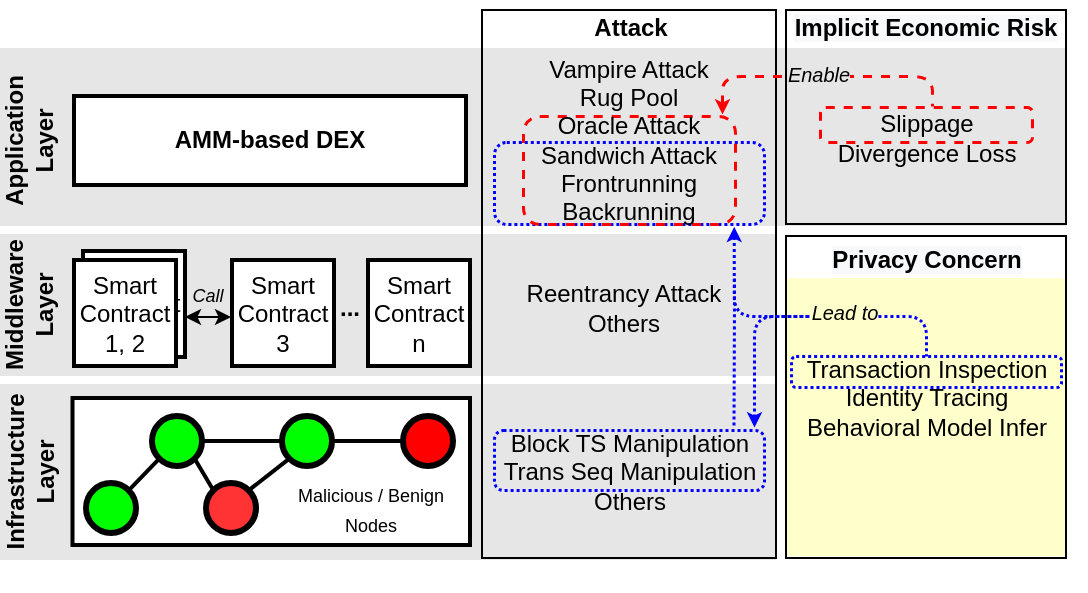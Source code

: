 <mxfile version="15.4.1" type="github">
  <diagram id="aYbwqATf93FluCWuQREW" name="Page-1">
    <mxGraphModel dx="983" dy="574" grid="1" gridSize="10" guides="1" tooltips="1" connect="1" arrows="1" fold="1" page="1" pageScale="1" pageWidth="850" pageHeight="1100" math="0" shadow="0">
      <root>
        <mxCell id="0" />
        <mxCell id="1" parent="0" />
        <mxCell id="IYS84OP7h0knL5UXp7ER-42" value="" style="rounded=0;whiteSpace=wrap;html=1;dashed=1;dashPattern=1 1;labelBackgroundColor=#666666;fontSize=12;fontColor=#000000;strokeWidth=1;fillColor=#FFFFCC;align=center;strokeColor=none;" vertex="1" parent="1">
          <mxGeometry x="590" y="271" width="140" height="139" as="geometry" />
        </mxCell>
        <mxCell id="IYS84OP7h0knL5UXp7ER-41" value="" style="rounded=0;whiteSpace=wrap;html=1;labelBackgroundColor=none;fontSize=9;strokeWidth=1;fillColor=none;align=center;" vertex="1" parent="1">
          <mxGeometry x="590" y="250" width="140" height="161" as="geometry" />
        </mxCell>
        <mxCell id="IElQf6iTneREs4BxYmEP-2" value="" style="rounded=0;whiteSpace=wrap;html=1;strokeWidth=2;strokeColor=none;fillColor=#E6E6E6;" parent="1" vertex="1">
          <mxGeometry x="197" y="156" width="533" height="89" as="geometry" />
        </mxCell>
        <mxCell id="IYS84OP7h0knL5UXp7ER-27" value="" style="rounded=0;whiteSpace=wrap;html=1;labelBackgroundColor=none;fontSize=9;strokeWidth=1;fillColor=none;align=center;" vertex="1" parent="1">
          <mxGeometry x="590" y="137" width="140" height="107" as="geometry" />
        </mxCell>
        <mxCell id="IYS84OP7h0knL5UXp7ER-32" value="&lt;b style=&quot;color: rgb(0 , 0 , 0) ; font-family: &amp;#34;helvetica&amp;#34; ; font-size: 12px ; font-style: normal ; letter-spacing: normal ; text-indent: 0px ; text-transform: none ; word-spacing: 0px ; background-color: rgb(248 , 249 , 250)&quot;&gt;Implicit Economic Risk&lt;/b&gt;" style="text;whiteSpace=wrap;html=1;fontSize=12;fontColor=#000000;align=center;" vertex="1" parent="1">
          <mxGeometry x="580" y="132" width="160" height="30" as="geometry" />
        </mxCell>
        <mxCell id="IElQf6iTneREs4BxYmEP-6" value="" style="rounded=0;whiteSpace=wrap;html=1;strokeWidth=2;strokeColor=none;fillColor=#E6E6E6;" parent="1" vertex="1">
          <mxGeometry x="197" y="324" width="388" height="88" as="geometry" />
        </mxCell>
        <mxCell id="IElQf6iTneREs4BxYmEP-1" value="" style="rounded=0;whiteSpace=wrap;html=1;strokeWidth=2;strokeColor=none;fillColor=#E6E6E6;" parent="1" vertex="1">
          <mxGeometry x="197" y="249" width="388" height="71" as="geometry" />
        </mxCell>
        <mxCell id="IYS84OP7h0knL5UXp7ER-22" value="" style="rounded=0;whiteSpace=wrap;html=1;labelBackgroundColor=none;fontSize=9;strokeWidth=1;fillColor=none;align=center;" vertex="1" parent="1">
          <mxGeometry x="438" y="137" width="147" height="274" as="geometry" />
        </mxCell>
        <mxCell id="IElQf6iTneREs4BxYmEP-13" value="&lt;b&gt;Infrastructure&lt;br&gt;Layer&lt;/b&gt;" style="text;html=1;strokeColor=none;fillColor=none;align=center;verticalAlign=middle;whiteSpace=wrap;rounded=0;rotation=-90;" parent="1" vertex="1">
          <mxGeometry x="152" y="357.75" width="119" height="20" as="geometry" />
        </mxCell>
        <mxCell id="IElQf6iTneREs4BxYmEP-14" value="&lt;b&gt;Middleware&lt;br&gt;Layer&lt;/b&gt;" style="text;html=1;strokeColor=none;fillColor=none;align=center;verticalAlign=middle;whiteSpace=wrap;rounded=0;rotation=-90;" parent="1" vertex="1">
          <mxGeometry x="152" y="274.25" width="119" height="20" as="geometry" />
        </mxCell>
        <mxCell id="IElQf6iTneREs4BxYmEP-15" value="&lt;b&gt;Application&lt;br&gt;Layer&lt;/b&gt;" style="text;html=1;strokeColor=none;fillColor=none;align=center;verticalAlign=middle;whiteSpace=wrap;rounded=0;rotation=-90;" parent="1" vertex="1">
          <mxGeometry x="152" y="192.25" width="119" height="20" as="geometry" />
        </mxCell>
        <mxCell id="IElQf6iTneREs4BxYmEP-16" value="Reentrancy Attack&lt;br&gt;Others" style="text;html=1;strokeColor=none;fillColor=none;align=center;verticalAlign=middle;whiteSpace=wrap;rounded=0;" parent="1" vertex="1">
          <mxGeometry x="434" y="275.5" width="150" height="20" as="geometry" />
        </mxCell>
        <mxCell id="IElQf6iTneREs4BxYmEP-17" value="&lt;div&gt;&lt;font style=&quot;font-size: 12px&quot;&gt;Block TS Manipulation&lt;/font&gt;&lt;/div&gt;&lt;font style=&quot;font-size: 12px&quot;&gt;&lt;font style=&quot;font-size: 12px&quot;&gt;Trans Seq Manipulation&lt;br&gt;&lt;/font&gt;&lt;font style=&quot;font-size: 12px&quot;&gt;Others&lt;/font&gt;&lt;/font&gt;" style="text;html=1;strokeColor=none;fillColor=none;align=center;verticalAlign=middle;whiteSpace=wrap;rounded=0;" parent="1" vertex="1">
          <mxGeometry x="404.5" y="358" width="214" height="20" as="geometry" />
        </mxCell>
        <mxCell id="IElQf6iTneREs4BxYmEP-26" value="" style="rounded=0;whiteSpace=wrap;html=1;strokeWidth=2;" parent="1" vertex="1">
          <mxGeometry x="233.25" y="331" width="198.75" height="73.5" as="geometry" />
        </mxCell>
        <mxCell id="IElQf6iTneREs4BxYmEP-27" value="" style="group" parent="1" vertex="1" connectable="0">
          <mxGeometry x="258" y="315" width="248" height="81" as="geometry" />
        </mxCell>
        <mxCell id="IElQf6iTneREs4BxYmEP-29" value="" style="ellipse;whiteSpace=wrap;html=1;strokeWidth=3;fillColor=#00FF00;" parent="IElQf6iTneREs4BxYmEP-27" vertex="1">
          <mxGeometry x="80" y="25" width="25" height="25" as="geometry" />
        </mxCell>
        <mxCell id="IElQf6iTneREs4BxYmEP-30" value="" style="ellipse;whiteSpace=wrap;html=1;strokeWidth=3;fillColor=#00FF00;" parent="IElQf6iTneREs4BxYmEP-27" vertex="1">
          <mxGeometry x="15" y="25" width="25" height="25" as="geometry" />
        </mxCell>
        <mxCell id="IElQf6iTneREs4BxYmEP-33" value="" style="endArrow=none;html=1;strokeWidth=2;entryX=1;entryY=0.5;entryDx=0;entryDy=0;exitX=0;exitY=0.5;exitDx=0;exitDy=0;" parent="IElQf6iTneREs4BxYmEP-27" source="IElQf6iTneREs4BxYmEP-29" target="IElQf6iTneREs4BxYmEP-30" edge="1">
          <mxGeometry width="50" height="50" relative="1" as="geometry">
            <mxPoint x="210" y="41" as="sourcePoint" />
            <mxPoint x="170" y="21" as="targetPoint" />
          </mxGeometry>
        </mxCell>
        <mxCell id="IElQf6iTneREs4BxYmEP-40" value="" style="ellipse;whiteSpace=wrap;html=1;strokeWidth=3;fillColor=#FF0000;" parent="IElQf6iTneREs4BxYmEP-27" vertex="1">
          <mxGeometry x="140.5" y="25" width="25" height="25" as="geometry" />
        </mxCell>
        <mxCell id="IElQf6iTneREs4BxYmEP-41" value="" style="endArrow=none;html=1;strokeWidth=2;entryX=0;entryY=0.5;entryDx=0;entryDy=0;exitX=1;exitY=0.5;exitDx=0;exitDy=0;" parent="IElQf6iTneREs4BxYmEP-27" source="IElQf6iTneREs4BxYmEP-29" target="IElQf6iTneREs4BxYmEP-40" edge="1">
          <mxGeometry width="50" height="50" relative="1" as="geometry">
            <mxPoint x="110.107" y="64.393" as="sourcePoint" />
            <mxPoint x="118.893" y="35.607" as="targetPoint" />
          </mxGeometry>
        </mxCell>
        <mxCell id="IYS84OP7h0knL5UXp7ER-5" value="Smart&lt;br&gt;Contract&lt;br&gt;3" style="rounded=0;whiteSpace=wrap;html=1;strokeWidth=2;" vertex="1" parent="1">
          <mxGeometry x="313" y="262" width="51" height="53" as="geometry" />
        </mxCell>
        <mxCell id="IYS84OP7h0knL5UXp7ER-7" value="Smart&lt;br&gt;Contract&lt;br&gt;n" style="rounded=0;whiteSpace=wrap;html=1;strokeWidth=2;" vertex="1" parent="1">
          <mxGeometry x="381" y="262" width="51" height="53" as="geometry" />
        </mxCell>
        <mxCell id="IYS84OP7h0knL5UXp7ER-8" value="&lt;span style=&quot;color: rgb(0 , 0 , 0) ; font-family: &amp;#34;helvetica&amp;#34; ; font-size: 12px ; font-style: normal ; letter-spacing: normal ; text-align: center ; text-indent: 0px ; text-transform: none ; word-spacing: 0px ; display: inline ; float: none&quot;&gt;&lt;b&gt;...&lt;/b&gt;&lt;/span&gt;" style="text;whiteSpace=wrap;html=1;fontSize=13;" vertex="1" parent="1">
          <mxGeometry x="365" y="270.5" width="40" height="30" as="geometry" />
        </mxCell>
        <mxCell id="IElQf6iTneREs4BxYmEP-11" value="&lt;span&gt;&lt;b&gt;AMM-based DEX&lt;/b&gt;&lt;/span&gt;" style="rounded=0;whiteSpace=wrap;html=1;strokeWidth=2;" parent="1" vertex="1">
          <mxGeometry x="234" y="180" width="196" height="44.5" as="geometry" />
        </mxCell>
        <mxCell id="IElQf6iTneREs4BxYmEP-28" value="" style="ellipse;whiteSpace=wrap;html=1;strokeWidth=3;fillColor=#00FF00;" parent="1" vertex="1">
          <mxGeometry x="240" y="373.5" width="25" height="25" as="geometry" />
        </mxCell>
        <mxCell id="IElQf6iTneREs4BxYmEP-32" value="" style="endArrow=none;html=1;exitX=1;exitY=0;exitDx=0;exitDy=0;entryX=0;entryY=1;entryDx=0;entryDy=0;strokeWidth=2;" parent="1" source="IElQf6iTneREs4BxYmEP-28" target="IElQf6iTneREs4BxYmEP-30" edge="1">
          <mxGeometry width="50" height="50" relative="1" as="geometry">
            <mxPoint x="370" y="386" as="sourcePoint" />
            <mxPoint x="420" y="336" as="targetPoint" />
          </mxGeometry>
        </mxCell>
        <mxCell id="IElQf6iTneREs4BxYmEP-31" value="" style="ellipse;whiteSpace=wrap;html=1;strokeWidth=3;fillColor=#FF3333;" parent="1" vertex="1">
          <mxGeometry x="300" y="373.5" width="25" height="25" as="geometry" />
        </mxCell>
        <mxCell id="IElQf6iTneREs4BxYmEP-34" value="" style="endArrow=none;html=1;strokeWidth=2;entryX=1;entryY=1;entryDx=0;entryDy=0;exitX=0;exitY=0;exitDx=0;exitDy=0;" parent="1" source="IElQf6iTneREs4BxYmEP-31" target="IElQf6iTneREs4BxYmEP-30" edge="1">
          <mxGeometry width="50" height="50" relative="1" as="geometry">
            <mxPoint x="360" y="376" as="sourcePoint" />
            <mxPoint x="420" y="336" as="targetPoint" />
          </mxGeometry>
        </mxCell>
        <mxCell id="IElQf6iTneREs4BxYmEP-35" value="" style="endArrow=none;html=1;strokeWidth=2;entryX=0;entryY=1;entryDx=0;entryDy=0;exitX=1;exitY=0;exitDx=0;exitDy=0;" parent="1" source="IElQf6iTneREs4BxYmEP-31" target="IElQf6iTneREs4BxYmEP-29" edge="1">
          <mxGeometry width="50" height="50" relative="1" as="geometry">
            <mxPoint x="370" y="386" as="sourcePoint" />
            <mxPoint x="420" y="336" as="targetPoint" />
          </mxGeometry>
        </mxCell>
        <mxCell id="IYS84OP7h0knL5UXp7ER-12" value="&lt;font style=&quot;font-size: 9px ; line-height: 1&quot;&gt;Malicious / Benign&lt;br&gt;Nodes&lt;/font&gt;" style="text;html=1;align=center;verticalAlign=middle;resizable=0;points=[];autosize=1;strokeColor=none;fillColor=none;fontSize=12;" vertex="1" parent="1">
          <mxGeometry x="337" y="371" width="90" height="30" as="geometry" />
        </mxCell>
        <mxCell id="IYS84OP7h0knL5UXp7ER-3" value="Smart&lt;br&gt;Contract&lt;br&gt;1, 2, 3" style="rounded=0;whiteSpace=wrap;html=1;strokeWidth=2;" vertex="1" parent="1">
          <mxGeometry x="238.5" y="257.5" width="51" height="53" as="geometry" />
        </mxCell>
        <mxCell id="IElQf6iTneREs4BxYmEP-7" value="Smart&lt;br&gt;Contract&lt;br&gt;1, 2" style="rounded=0;whiteSpace=wrap;html=1;strokeWidth=2;" parent="1" vertex="1">
          <mxGeometry x="234" y="262" width="51" height="53" as="geometry" />
        </mxCell>
        <mxCell id="IYS84OP7h0knL5UXp7ER-19" value="" style="endArrow=classic;html=1;rounded=0;fontSize=9;edgeStyle=orthogonalEdgeStyle;startArrow=classic;startFill=1;strokeWidth=1;startSize=5;endSize=5;" edge="1" parent="1">
          <mxGeometry relative="1" as="geometry">
            <mxPoint x="289.5" y="290.5" as="sourcePoint" />
            <mxPoint x="312.5" y="290.5" as="targetPoint" />
          </mxGeometry>
        </mxCell>
        <mxCell id="IYS84OP7h0knL5UXp7ER-20" value="" style="edgeLabel;resizable=0;html=1;align=center;verticalAlign=middle;labelBackgroundColor=none;fontSize=9;strokeWidth=3;fillColor=default;" connectable="0" vertex="1" parent="IYS84OP7h0knL5UXp7ER-19">
          <mxGeometry relative="1" as="geometry" />
        </mxCell>
        <mxCell id="IYS84OP7h0knL5UXp7ER-23" value="&lt;b&gt;Attack&lt;/b&gt;" style="text;html=1;align=center;verticalAlign=middle;resizable=0;points=[];autosize=1;strokeColor=none;fillColor=none;fontSize=12;" vertex="1" parent="1">
          <mxGeometry x="486.5" y="136" width="50" height="20" as="geometry" />
        </mxCell>
        <mxCell id="IYS84OP7h0knL5UXp7ER-46" value="" style="rounded=1;whiteSpace=wrap;html=1;labelBackgroundColor=#666666;fontSize=12;fontColor=#000000;strokeWidth=1.5;fillColor=none;align=center;dashed=1;dashPattern=1 1;strokeColor=#0000FF;" vertex="1" parent="1">
          <mxGeometry x="444" y="347" width="135" height="30" as="geometry" />
        </mxCell>
        <mxCell id="IYS84OP7h0knL5UXp7ER-47" value="" style="rounded=1;whiteSpace=wrap;html=1;labelBackgroundColor=#666666;fontSize=12;fontColor=#000000;strokeWidth=1.5;fillColor=none;align=center;dashed=1;dashPattern=1 1;strokeColor=#0000FF;" vertex="1" parent="1">
          <mxGeometry x="444" y="203" width="135" height="41" as="geometry" />
        </mxCell>
        <mxCell id="IYS84OP7h0knL5UXp7ER-51" value="&lt;span style=&quot;color: rgb(0 , 0 , 0) ; font-family: &amp;#34;helvetica&amp;#34; ; font-size: 9px ; font-weight: 400 ; letter-spacing: normal ; text-indent: 0px ; text-transform: none ; word-spacing: 0px ; display: inline ; float: none&quot;&gt;&lt;i&gt;Call&lt;/i&gt;&lt;/span&gt;" style="text;whiteSpace=wrap;html=1;fontSize=12;fontColor=#000000;align=center;" vertex="1" parent="1">
          <mxGeometry x="281" y="265" width="40" height="30" as="geometry" />
        </mxCell>
        <mxCell id="IYS84OP7h0knL5UXp7ER-56" value="" style="rounded=1;whiteSpace=wrap;html=1;labelBackgroundColor=#666666;fontSize=12;fontColor=#000000;strokeWidth=1.5;fillColor=none;align=center;dashed=1;strokeColor=#FF0000;" vertex="1" parent="1">
          <mxGeometry x="458.5" y="190" width="106" height="54" as="geometry" />
        </mxCell>
        <mxCell id="IElQf6iTneREs4BxYmEP-18" value="&lt;font style=&quot;font-size: 12px&quot;&gt;&lt;br&gt;&lt;/font&gt;&lt;font style=&quot;font-size: 12px&quot;&gt;Vampire Attack&lt;br&gt;Rug Pool&lt;br&gt;Oracle Attack&lt;br&gt;&lt;/font&gt;&lt;font style=&quot;font-size: 12px&quot;&gt;Sandwich Attack&lt;/font&gt;&lt;font style=&quot;font-size: 12px&quot;&gt;&lt;br&gt;&lt;/font&gt;&lt;font style=&quot;font-size: 12px&quot;&gt;Frontrunning&lt;br&gt;&lt;/font&gt;&lt;font style=&quot;font-size: 12px&quot;&gt;Backrunning&lt;/font&gt;" style="text;html=1;strokeColor=none;fillColor=none;align=center;verticalAlign=middle;whiteSpace=wrap;rounded=0;" parent="1" vertex="1">
          <mxGeometry x="419" y="162" width="185" height="65" as="geometry" />
        </mxCell>
        <mxCell id="IYS84OP7h0knL5UXp7ER-43" value="&lt;b style=&quot;color: rgb(0 , 0 , 0) ; font-family: &amp;#34;helvetica&amp;#34; ; font-size: 12px ; font-style: normal ; letter-spacing: normal ; text-indent: 0px ; text-transform: none ; word-spacing: 0px ; background-color: rgb(248 , 249 , 250)&quot;&gt;Privacy Concern&lt;/b&gt;" style="text;whiteSpace=wrap;html=1;fontSize=12;fontColor=#000000;align=center;" vertex="1" parent="1">
          <mxGeometry x="597.504" y="248.26" width="125" height="63.484" as="geometry" />
        </mxCell>
        <mxCell id="IYS84OP7h0knL5UXp7ER-44" value="Transaction Inspection&lt;br&gt;Identity Tracing&lt;br&gt;Behavioral Model Infer" style="text;html=1;align=center;verticalAlign=middle;resizable=0;points=[];autosize=1;strokeColor=none;fillColor=none;fontSize=12;" vertex="1" parent="1">
          <mxGeometry x="590" y="305.501" width="140" height="50" as="geometry" />
        </mxCell>
        <mxCell id="IYS84OP7h0knL5UXp7ER-58" value="" style="html=1;rounded=1;shadow=0;sketch=0;fontSize=12;fontColor=#000000;startArrow=classic;startFill=1;endArrow=none;endFill=0;strokeWidth=1.5;edgeStyle=orthogonalEdgeStyle;jumpStyle=none;dashed=1;strokeColor=#FF0000;startSize=3;entryX=0.53;entryY=-0.017;entryDx=0;entryDy=0;entryPerimeter=0;" edge="1" parent="1" target="IYS84OP7h0knL5UXp7ER-29">
          <mxGeometry width="100" relative="1" as="geometry">
            <mxPoint x="558" y="189" as="sourcePoint" />
            <mxPoint x="657.5" y="185.5" as="targetPoint" />
            <Array as="points">
              <mxPoint x="558" y="170" />
              <mxPoint x="663" y="170" />
            </Array>
          </mxGeometry>
        </mxCell>
        <mxCell id="IYS84OP7h0knL5UXp7ER-62" value="&lt;font style=&quot;font-size: 10px&quot;&gt;&lt;i style=&quot;background-color: rgb(230 , 230 , 230)&quot;&gt;Enable&lt;/i&gt;&lt;/font&gt;" style="edgeLabel;html=1;align=center;verticalAlign=middle;resizable=0;points=[];fontSize=12;fontColor=#000000;labelBackgroundColor=none;" vertex="1" connectable="0" parent="IYS84OP7h0knL5UXp7ER-58">
          <mxGeometry x="0.101" relative="1" as="geometry">
            <mxPoint x="-10" y="-1" as="offset" />
          </mxGeometry>
        </mxCell>
        <mxCell id="IYS84OP7h0knL5UXp7ER-59" value="" style="rounded=1;whiteSpace=wrap;html=1;labelBackgroundColor=#666666;fontSize=12;fontColor=#000000;strokeWidth=1.5;fillColor=none;align=center;dashed=1;strokeColor=#FF0000;" vertex="1" parent="1">
          <mxGeometry x="607" y="185.5" width="106" height="17.5" as="geometry" />
        </mxCell>
        <mxCell id="IYS84OP7h0knL5UXp7ER-29" value="Slippage&lt;br&gt;Divergence Loss" style="text;html=1;align=center;verticalAlign=middle;resizable=0;points=[];autosize=1;strokeColor=none;fillColor=none;fontSize=12;" vertex="1" parent="1">
          <mxGeometry x="610" y="185.5" width="100" height="30" as="geometry" />
        </mxCell>
        <mxCell id="IYS84OP7h0knL5UXp7ER-63" value="" style="rounded=1;whiteSpace=wrap;html=1;labelBackgroundColor=#666666;fontSize=12;fontColor=#000000;strokeWidth=1.5;fillColor=none;align=center;dashed=1;dashPattern=1 1;strokeColor=#0000FF;" vertex="1" parent="1">
          <mxGeometry x="592.5" y="310" width="135" height="15.5" as="geometry" />
        </mxCell>
        <mxCell id="IYS84OP7h0knL5UXp7ER-64" value="" style="html=1;rounded=1;shadow=0;sketch=0;fontSize=12;fontColor=#000000;startArrow=classic;startFill=1;endArrow=none;endFill=0;strokeWidth=1.5;edgeStyle=orthogonalEdgeStyle;jumpStyle=none;dashed=1;strokeColor=#0000FF;startSize=3;entryX=0.5;entryY=0;entryDx=0;entryDy=0;dashPattern=1 1;exitX=0.888;exitY=1.028;exitDx=0;exitDy=0;exitPerimeter=0;" edge="1" parent="1" source="IYS84OP7h0knL5UXp7ER-47" target="IYS84OP7h0knL5UXp7ER-63">
          <mxGeometry width="100" relative="1" as="geometry">
            <mxPoint x="564" y="256" as="sourcePoint" />
            <mxPoint x="660" y="300.5" as="targetPoint" />
            <Array as="points">
              <mxPoint x="564" y="290" />
              <mxPoint x="660" y="290" />
            </Array>
          </mxGeometry>
        </mxCell>
        <mxCell id="IYS84OP7h0knL5UXp7ER-65" value="&lt;font style=&quot;font-size: 10px&quot;&gt;&lt;i style=&quot;background-color: rgb(255 , 255 , 204)&quot;&gt;Lead to&lt;/i&gt;&lt;/font&gt;" style="edgeLabel;html=1;align=center;verticalAlign=middle;resizable=0;points=[];fontSize=12;fontColor=#000000;labelBackgroundColor=none;" vertex="1" connectable="0" parent="IYS84OP7h0knL5UXp7ER-64">
          <mxGeometry x="0.101" relative="1" as="geometry">
            <mxPoint x="11" y="-2" as="offset" />
          </mxGeometry>
        </mxCell>
        <mxCell id="IYS84OP7h0knL5UXp7ER-78" value="" style="html=1;rounded=1;shadow=0;sketch=0;fontSize=12;fontColor=#000000;startArrow=none;startFill=0;endArrow=none;endFill=0;strokeWidth=1.5;edgeStyle=orthogonalEdgeStyle;jumpStyle=none;dashed=1;strokeColor=#0000FF;startSize=3;dashPattern=1 1;entryX=0.887;entryY=-0.051;entryDx=0;entryDy=0;entryPerimeter=0;" edge="1" parent="1" target="IYS84OP7h0knL5UXp7ER-46">
          <mxGeometry width="100" relative="1" as="geometry">
            <mxPoint x="564" y="271" as="sourcePoint" />
            <mxPoint x="564" y="311" as="targetPoint" />
            <Array as="points">
              <mxPoint x="564" y="286" />
              <mxPoint x="564" y="286" />
            </Array>
          </mxGeometry>
        </mxCell>
        <mxCell id="IYS84OP7h0knL5UXp7ER-80" value="" style="html=1;rounded=1;shadow=0;sketch=0;fontSize=12;fontColor=#000000;startArrow=classic;startFill=1;endArrow=none;endFill=0;strokeWidth=1.5;edgeStyle=orthogonalEdgeStyle;jumpStyle=none;dashed=1;strokeColor=#0000FF;startSize=3;dashPattern=1 1;" edge="1" parent="1">
          <mxGeometry width="100" relative="1" as="geometry">
            <mxPoint x="574" y="345.5" as="sourcePoint" />
            <mxPoint x="601" y="290" as="targetPoint" />
            <Array as="points">
              <mxPoint x="574" y="290" />
            </Array>
          </mxGeometry>
        </mxCell>
      </root>
    </mxGraphModel>
  </diagram>
</mxfile>
